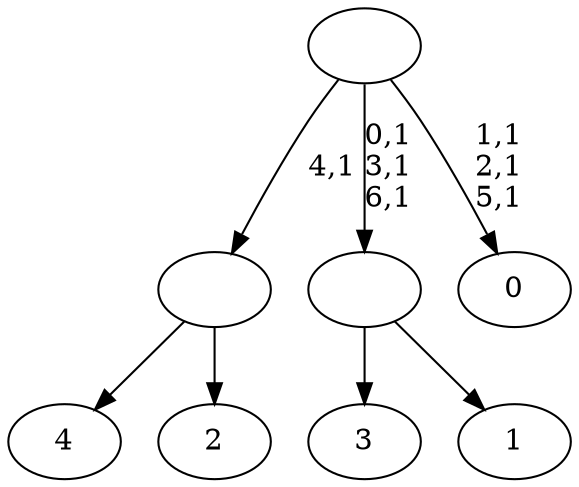 digraph T {
	12 [label="4"]
	11 [label="3"]
	10 [label="2"]
	9 [label=""]
	8 [label="1"]
	7 [label=""]
	4 [label="0"]
	0 [label=""]
	9 -> 12 [label=""]
	9 -> 10 [label=""]
	7 -> 11 [label=""]
	7 -> 8 [label=""]
	0 -> 4 [label="1,1\n2,1\n5,1"]
	0 -> 7 [label="0,1\n3,1\n6,1"]
	0 -> 9 [label="4,1"]
}

